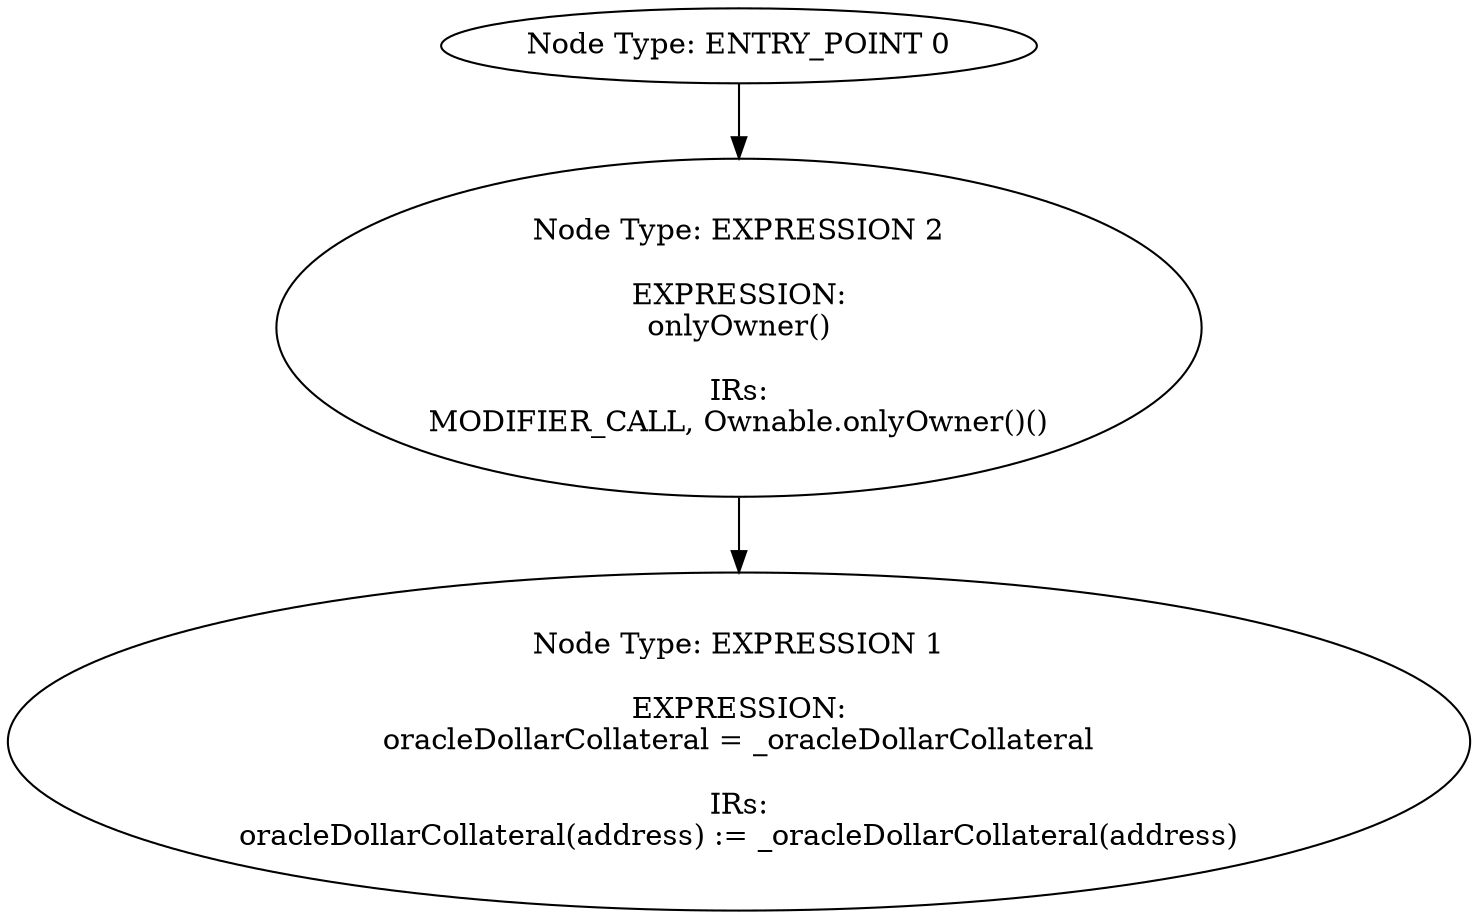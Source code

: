 digraph{
0[label="Node Type: ENTRY_POINT 0
"];
0->2;
1[label="Node Type: EXPRESSION 1

EXPRESSION:
oracleDollarCollateral = _oracleDollarCollateral

IRs:
oracleDollarCollateral(address) := _oracleDollarCollateral(address)"];
2[label="Node Type: EXPRESSION 2

EXPRESSION:
onlyOwner()

IRs:
MODIFIER_CALL, Ownable.onlyOwner()()"];
2->1;
}
